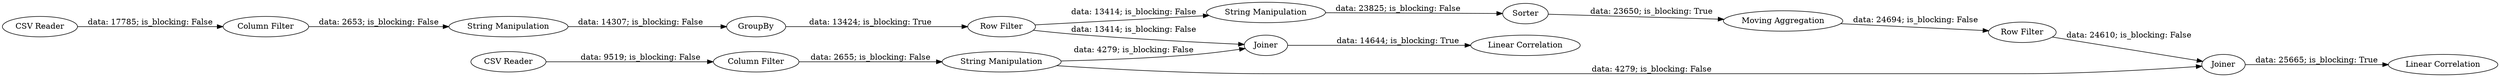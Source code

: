 digraph {
	"1134724341393578703_12" [label="Column Filter"]
	"1134724341393578703_18" [label="String Manipulation"]
	"1134724341393578703_22" [label="Linear Correlation"]
	"1134724341393578703_13" [label="Column Filter"]
	"1134724341393578703_23" [label="Row Filter"]
	"1134724341393578703_25" [label="Row Filter"]
	"1134724341393578703_10" [label="CSV Reader"]
	"1134724341393578703_9" [label="Linear Correlation"]
	"1134724341393578703_15" [label=GroupBy]
	"1134724341393578703_24" [label=Sorter]
	"1134724341393578703_17" [label="String Manipulation"]
	"1134724341393578703_14" [label="String Manipulation"]
	"1134724341393578703_21" [label=Joiner]
	"1134724341393578703_16" [label=Joiner]
	"1134724341393578703_20" [label="Moving Aggregation"]
	"1134724341393578703_11" [label="CSV Reader"]
	"1134724341393578703_23" -> "1134724341393578703_21" [label="data: 13414; is_blocking: False"]
	"1134724341393578703_15" -> "1134724341393578703_23" [label="data: 13424; is_blocking: True"]
	"1134724341393578703_21" -> "1134724341393578703_22" [label="data: 14644; is_blocking: True"]
	"1134724341393578703_12" -> "1134724341393578703_17" [label="data: 2655; is_blocking: False"]
	"1134724341393578703_20" -> "1134724341393578703_25" [label="data: 24694; is_blocking: False"]
	"1134724341393578703_25" -> "1134724341393578703_16" [label="data: 24610; is_blocking: False"]
	"1134724341393578703_14" -> "1134724341393578703_15" [label="data: 14307; is_blocking: False"]
	"1134724341393578703_18" -> "1134724341393578703_24" [label="data: 23825; is_blocking: False"]
	"1134724341393578703_13" -> "1134724341393578703_14" [label="data: 2653; is_blocking: False"]
	"1134724341393578703_16" -> "1134724341393578703_9" [label="data: 25665; is_blocking: True"]
	"1134724341393578703_24" -> "1134724341393578703_20" [label="data: 23650; is_blocking: True"]
	"1134724341393578703_11" -> "1134724341393578703_12" [label="data: 9519; is_blocking: False"]
	"1134724341393578703_17" -> "1134724341393578703_21" [label="data: 4279; is_blocking: False"]
	"1134724341393578703_17" -> "1134724341393578703_16" [label="data: 4279; is_blocking: False"]
	"1134724341393578703_10" -> "1134724341393578703_13" [label="data: 17785; is_blocking: False"]
	"1134724341393578703_23" -> "1134724341393578703_18" [label="data: 13414; is_blocking: False"]
	rankdir=LR
}

